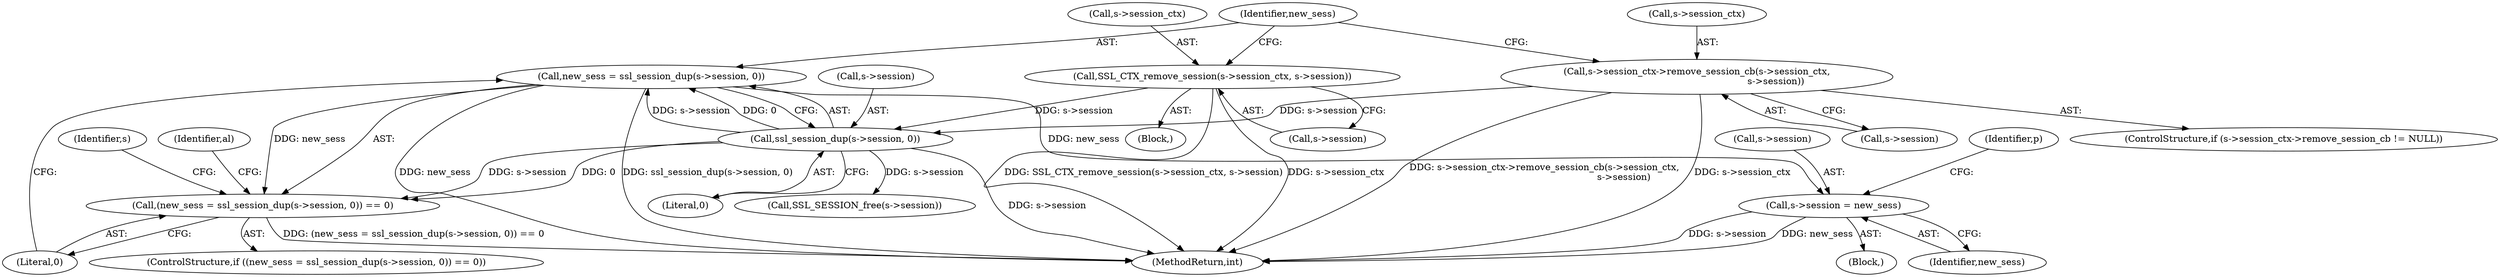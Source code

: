 digraph "0_openssl_98ece4eebfb6cd45cc8d550c6ac0022965071afc@pointer" {
"1000211" [label="(Call,new_sess = ssl_session_dup(s->session, 0))"];
"1000213" [label="(Call,ssl_session_dup(s->session, 0))"];
"1000202" [label="(Call,SSL_CTX_remove_session(s->session_ctx, s->session))"];
"1000193" [label="(Call,s->session_ctx->remove_session_cb(s->session_ctx,\n                                                      s->session))"];
"1000210" [label="(Call,(new_sess = ssl_session_dup(s->session, 0)) == 0)"];
"1000231" [label="(Call,s->session = new_sess)"];
"1000235" [label="(Identifier,new_sess)"];
"1000237" [label="(Identifier,p)"];
"1000165" [label="(Block,)"];
"1000213" [label="(Call,ssl_session_dup(s->session, 0))"];
"1000212" [label="(Identifier,new_sess)"];
"1000210" [label="(Call,(new_sess = ssl_session_dup(s->session, 0)) == 0)"];
"1000217" [label="(Literal,0)"];
"1000218" [label="(Literal,0)"];
"1000343" [label="(MethodReturn,int)"];
"1000203" [label="(Call,s->session_ctx)"];
"1000201" [label="(Block,)"];
"1000232" [label="(Call,s->session)"];
"1000231" [label="(Call,s->session = new_sess)"];
"1000193" [label="(Call,s->session_ctx->remove_session_cb(s->session_ctx,\n                                                      s->session))"];
"1000214" [label="(Call,s->session)"];
"1000194" [label="(Call,s->session_ctx)"];
"1000206" [label="(Call,s->session)"];
"1000227" [label="(Call,SSL_SESSION_free(s->session))"];
"1000211" [label="(Call,new_sess = ssl_session_dup(s->session, 0))"];
"1000197" [label="(Call,s->session)"];
"1000202" [label="(Call,SSL_CTX_remove_session(s->session_ctx, s->session))"];
"1000185" [label="(ControlStructure,if (s->session_ctx->remove_session_cb != NULL))"];
"1000209" [label="(ControlStructure,if ((new_sess = ssl_session_dup(s->session, 0)) == 0))"];
"1000221" [label="(Identifier,al)"];
"1000229" [label="(Identifier,s)"];
"1000211" -> "1000210"  [label="AST: "];
"1000211" -> "1000213"  [label="CFG: "];
"1000212" -> "1000211"  [label="AST: "];
"1000213" -> "1000211"  [label="AST: "];
"1000218" -> "1000211"  [label="CFG: "];
"1000211" -> "1000343"  [label="DDG: new_sess"];
"1000211" -> "1000343"  [label="DDG: ssl_session_dup(s->session, 0)"];
"1000211" -> "1000210"  [label="DDG: new_sess"];
"1000213" -> "1000211"  [label="DDG: s->session"];
"1000213" -> "1000211"  [label="DDG: 0"];
"1000211" -> "1000231"  [label="DDG: new_sess"];
"1000213" -> "1000217"  [label="CFG: "];
"1000214" -> "1000213"  [label="AST: "];
"1000217" -> "1000213"  [label="AST: "];
"1000213" -> "1000343"  [label="DDG: s->session"];
"1000213" -> "1000210"  [label="DDG: s->session"];
"1000213" -> "1000210"  [label="DDG: 0"];
"1000202" -> "1000213"  [label="DDG: s->session"];
"1000193" -> "1000213"  [label="DDG: s->session"];
"1000213" -> "1000227"  [label="DDG: s->session"];
"1000202" -> "1000201"  [label="AST: "];
"1000202" -> "1000206"  [label="CFG: "];
"1000203" -> "1000202"  [label="AST: "];
"1000206" -> "1000202"  [label="AST: "];
"1000212" -> "1000202"  [label="CFG: "];
"1000202" -> "1000343"  [label="DDG: s->session_ctx"];
"1000202" -> "1000343"  [label="DDG: SSL_CTX_remove_session(s->session_ctx, s->session)"];
"1000193" -> "1000185"  [label="AST: "];
"1000193" -> "1000197"  [label="CFG: "];
"1000194" -> "1000193"  [label="AST: "];
"1000197" -> "1000193"  [label="AST: "];
"1000212" -> "1000193"  [label="CFG: "];
"1000193" -> "1000343"  [label="DDG: s->session_ctx"];
"1000193" -> "1000343"  [label="DDG: s->session_ctx->remove_session_cb(s->session_ctx,\n                                                      s->session)"];
"1000210" -> "1000209"  [label="AST: "];
"1000210" -> "1000218"  [label="CFG: "];
"1000218" -> "1000210"  [label="AST: "];
"1000221" -> "1000210"  [label="CFG: "];
"1000229" -> "1000210"  [label="CFG: "];
"1000210" -> "1000343"  [label="DDG: (new_sess = ssl_session_dup(s->session, 0)) == 0"];
"1000231" -> "1000165"  [label="AST: "];
"1000231" -> "1000235"  [label="CFG: "];
"1000232" -> "1000231"  [label="AST: "];
"1000235" -> "1000231"  [label="AST: "];
"1000237" -> "1000231"  [label="CFG: "];
"1000231" -> "1000343"  [label="DDG: new_sess"];
"1000231" -> "1000343"  [label="DDG: s->session"];
}
